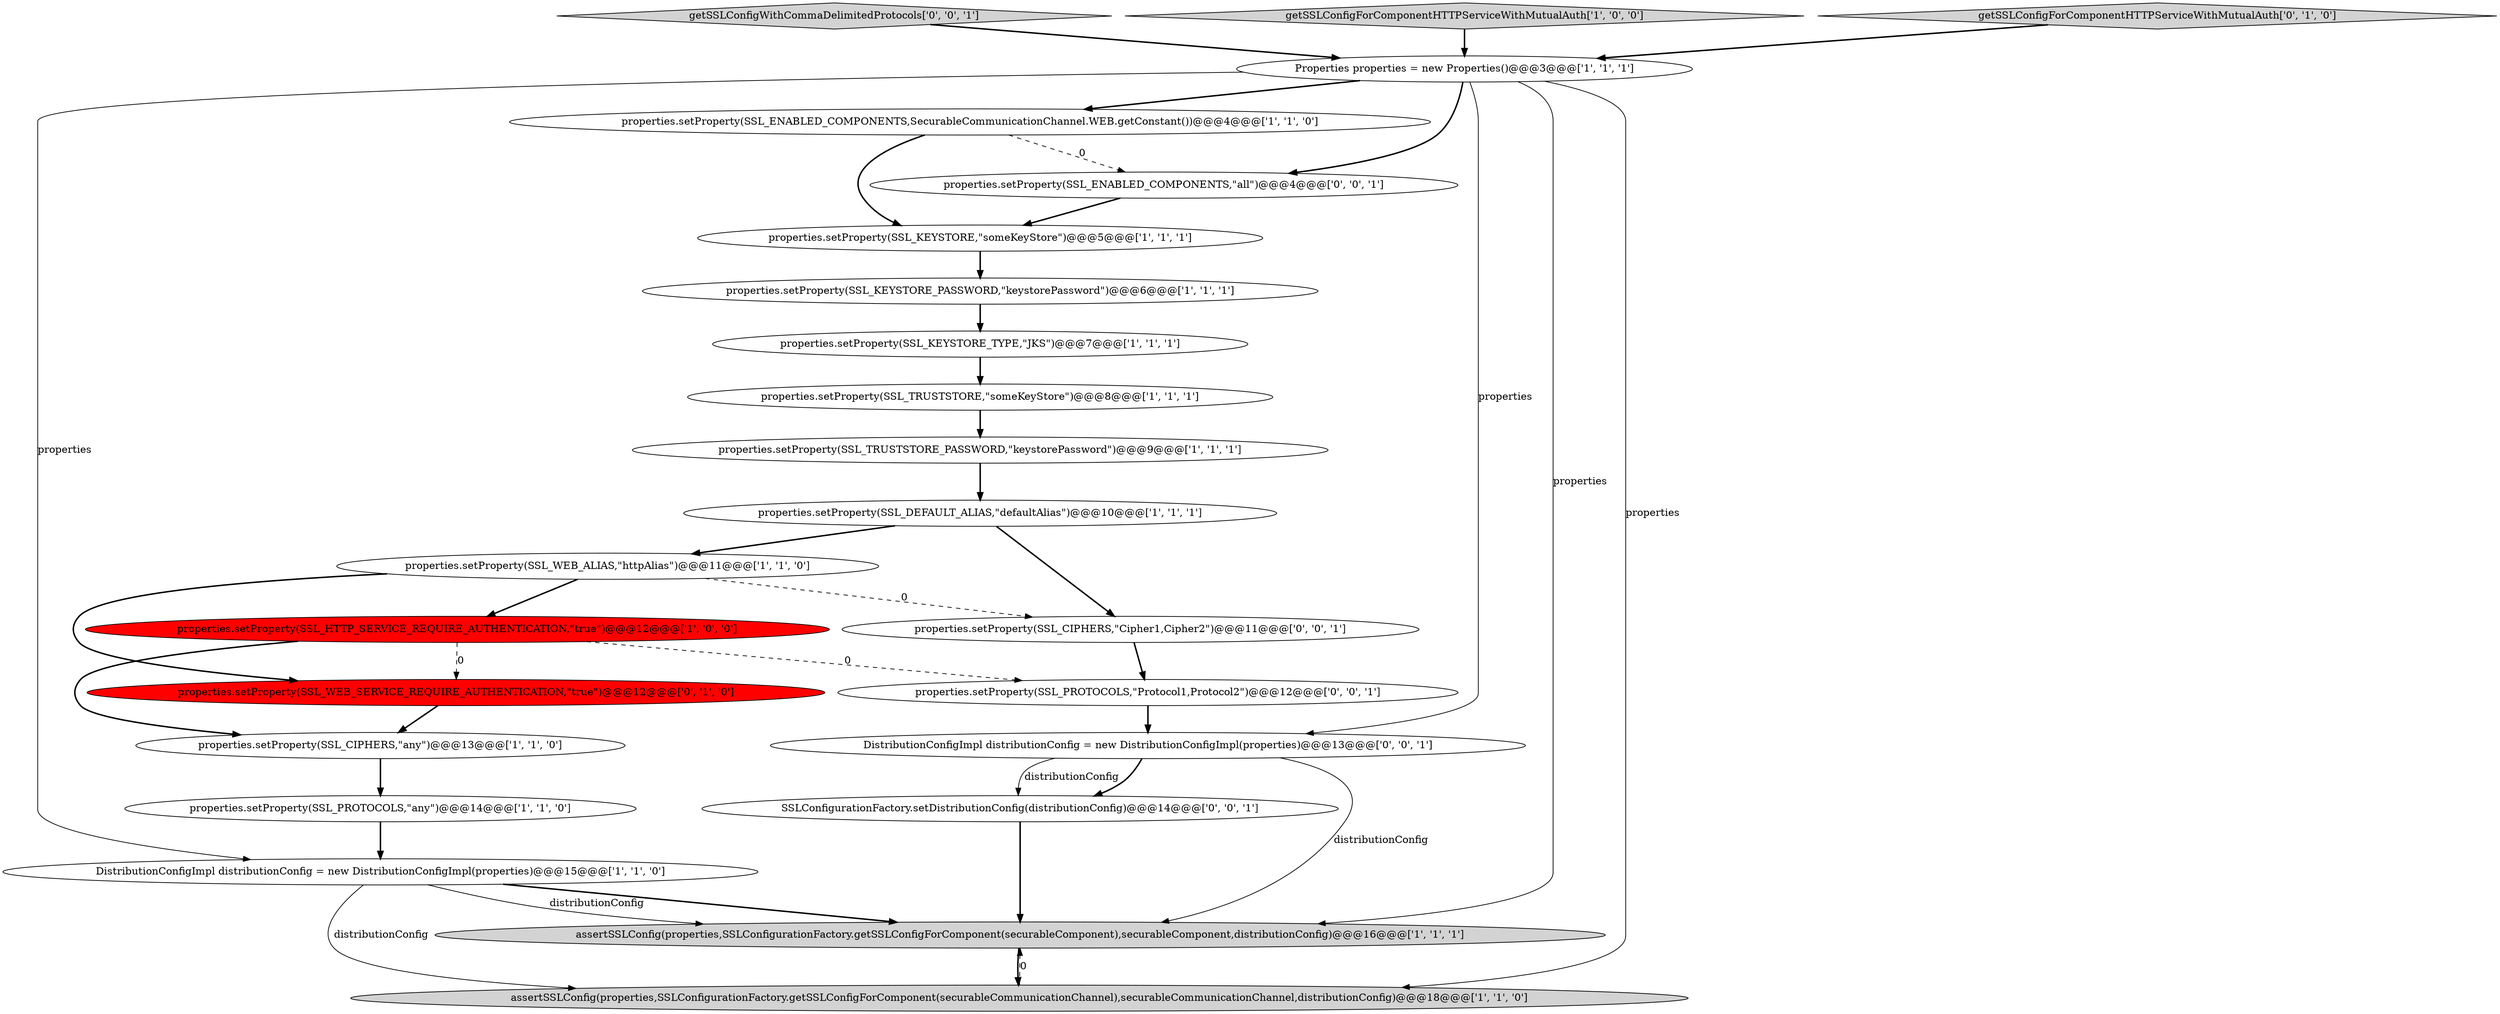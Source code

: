 digraph {
0 [style = filled, label = "properties.setProperty(SSL_KEYSTORE_TYPE,\"JKS\")@@@7@@@['1', '1', '1']", fillcolor = white, shape = ellipse image = "AAA0AAABBB1BBB"];
7 [style = filled, label = "properties.setProperty(SSL_TRUSTSTORE,\"someKeyStore\")@@@8@@@['1', '1', '1']", fillcolor = white, shape = ellipse image = "AAA0AAABBB1BBB"];
15 [style = filled, label = "properties.setProperty(SSL_HTTP_SERVICE_REQUIRE_AUTHENTICATION,\"true\")@@@12@@@['1', '0', '0']", fillcolor = red, shape = ellipse image = "AAA1AAABBB1BBB"];
20 [style = filled, label = "getSSLConfigWithCommaDelimitedProtocols['0', '0', '1']", fillcolor = lightgray, shape = diamond image = "AAA0AAABBB3BBB"];
9 [style = filled, label = "assertSSLConfig(properties,SSLConfigurationFactory.getSSLConfigForComponent(securableComponent),securableComponent,distributionConfig)@@@16@@@['1', '1', '1']", fillcolor = lightgray, shape = ellipse image = "AAA0AAABBB1BBB"];
8 [style = filled, label = "properties.setProperty(SSL_PROTOCOLS,\"any\")@@@14@@@['1', '1', '0']", fillcolor = white, shape = ellipse image = "AAA0AAABBB1BBB"];
11 [style = filled, label = "properties.setProperty(SSL_KEYSTORE,\"someKeyStore\")@@@5@@@['1', '1', '1']", fillcolor = white, shape = ellipse image = "AAA0AAABBB1BBB"];
13 [style = filled, label = "properties.setProperty(SSL_DEFAULT_ALIAS,\"defaultAlias\")@@@10@@@['1', '1', '1']", fillcolor = white, shape = ellipse image = "AAA0AAABBB1BBB"];
22 [style = filled, label = "properties.setProperty(SSL_PROTOCOLS,\"Protocol1,Protocol2\")@@@12@@@['0', '0', '1']", fillcolor = white, shape = ellipse image = "AAA0AAABBB3BBB"];
21 [style = filled, label = "properties.setProperty(SSL_CIPHERS,\"Cipher1,Cipher2\")@@@11@@@['0', '0', '1']", fillcolor = white, shape = ellipse image = "AAA0AAABBB3BBB"];
18 [style = filled, label = "DistributionConfigImpl distributionConfig = new DistributionConfigImpl(properties)@@@13@@@['0', '0', '1']", fillcolor = white, shape = ellipse image = "AAA0AAABBB3BBB"];
10 [style = filled, label = "properties.setProperty(SSL_WEB_ALIAS,\"httpAlias\")@@@11@@@['1', '1', '0']", fillcolor = white, shape = ellipse image = "AAA0AAABBB1BBB"];
14 [style = filled, label = "assertSSLConfig(properties,SSLConfigurationFactory.getSSLConfigForComponent(securableCommunicationChannel),securableCommunicationChannel,distributionConfig)@@@18@@@['1', '1', '0']", fillcolor = lightgray, shape = ellipse image = "AAA0AAABBB1BBB"];
2 [style = filled, label = "DistributionConfigImpl distributionConfig = new DistributionConfigImpl(properties)@@@15@@@['1', '1', '0']", fillcolor = white, shape = ellipse image = "AAA0AAABBB1BBB"];
12 [style = filled, label = "getSSLConfigForComponentHTTPServiceWithMutualAuth['1', '0', '0']", fillcolor = lightgray, shape = diamond image = "AAA0AAABBB1BBB"];
3 [style = filled, label = "properties.setProperty(SSL_ENABLED_COMPONENTS,SecurableCommunicationChannel.WEB.getConstant())@@@4@@@['1', '1', '0']", fillcolor = white, shape = ellipse image = "AAA0AAABBB1BBB"];
1 [style = filled, label = "properties.setProperty(SSL_CIPHERS,\"any\")@@@13@@@['1', '1', '0']", fillcolor = white, shape = ellipse image = "AAA0AAABBB1BBB"];
19 [style = filled, label = "properties.setProperty(SSL_ENABLED_COMPONENTS,\"all\")@@@4@@@['0', '0', '1']", fillcolor = white, shape = ellipse image = "AAA0AAABBB3BBB"];
6 [style = filled, label = "Properties properties = new Properties()@@@3@@@['1', '1', '1']", fillcolor = white, shape = ellipse image = "AAA0AAABBB1BBB"];
16 [style = filled, label = "properties.setProperty(SSL_WEB_SERVICE_REQUIRE_AUTHENTICATION,\"true\")@@@12@@@['0', '1', '0']", fillcolor = red, shape = ellipse image = "AAA1AAABBB2BBB"];
17 [style = filled, label = "getSSLConfigForComponentHTTPServiceWithMutualAuth['0', '1', '0']", fillcolor = lightgray, shape = diamond image = "AAA0AAABBB2BBB"];
23 [style = filled, label = "SSLConfigurationFactory.setDistributionConfig(distributionConfig)@@@14@@@['0', '0', '1']", fillcolor = white, shape = ellipse image = "AAA0AAABBB3BBB"];
5 [style = filled, label = "properties.setProperty(SSL_KEYSTORE_PASSWORD,\"keystorePassword\")@@@6@@@['1', '1', '1']", fillcolor = white, shape = ellipse image = "AAA0AAABBB1BBB"];
4 [style = filled, label = "properties.setProperty(SSL_TRUSTSTORE_PASSWORD,\"keystorePassword\")@@@9@@@['1', '1', '1']", fillcolor = white, shape = ellipse image = "AAA0AAABBB1BBB"];
13->10 [style = bold, label=""];
6->3 [style = bold, label=""];
15->16 [style = dashed, label="0"];
10->21 [style = dashed, label="0"];
1->8 [style = bold, label=""];
10->15 [style = bold, label=""];
18->23 [style = bold, label=""];
17->6 [style = bold, label=""];
6->14 [style = solid, label="properties"];
2->14 [style = solid, label="distributionConfig"];
6->18 [style = solid, label="properties"];
4->13 [style = bold, label=""];
3->11 [style = bold, label=""];
19->11 [style = bold, label=""];
6->19 [style = bold, label=""];
7->4 [style = bold, label=""];
2->9 [style = bold, label=""];
20->6 [style = bold, label=""];
12->6 [style = bold, label=""];
15->22 [style = dashed, label="0"];
0->7 [style = bold, label=""];
3->19 [style = dashed, label="0"];
6->9 [style = solid, label="properties"];
11->5 [style = bold, label=""];
2->9 [style = solid, label="distributionConfig"];
22->18 [style = bold, label=""];
10->16 [style = bold, label=""];
5->0 [style = bold, label=""];
8->2 [style = bold, label=""];
16->1 [style = bold, label=""];
21->22 [style = bold, label=""];
9->14 [style = bold, label=""];
14->9 [style = dashed, label="0"];
6->2 [style = solid, label="properties"];
13->21 [style = bold, label=""];
23->9 [style = bold, label=""];
18->9 [style = solid, label="distributionConfig"];
18->23 [style = solid, label="distributionConfig"];
15->1 [style = bold, label=""];
}
